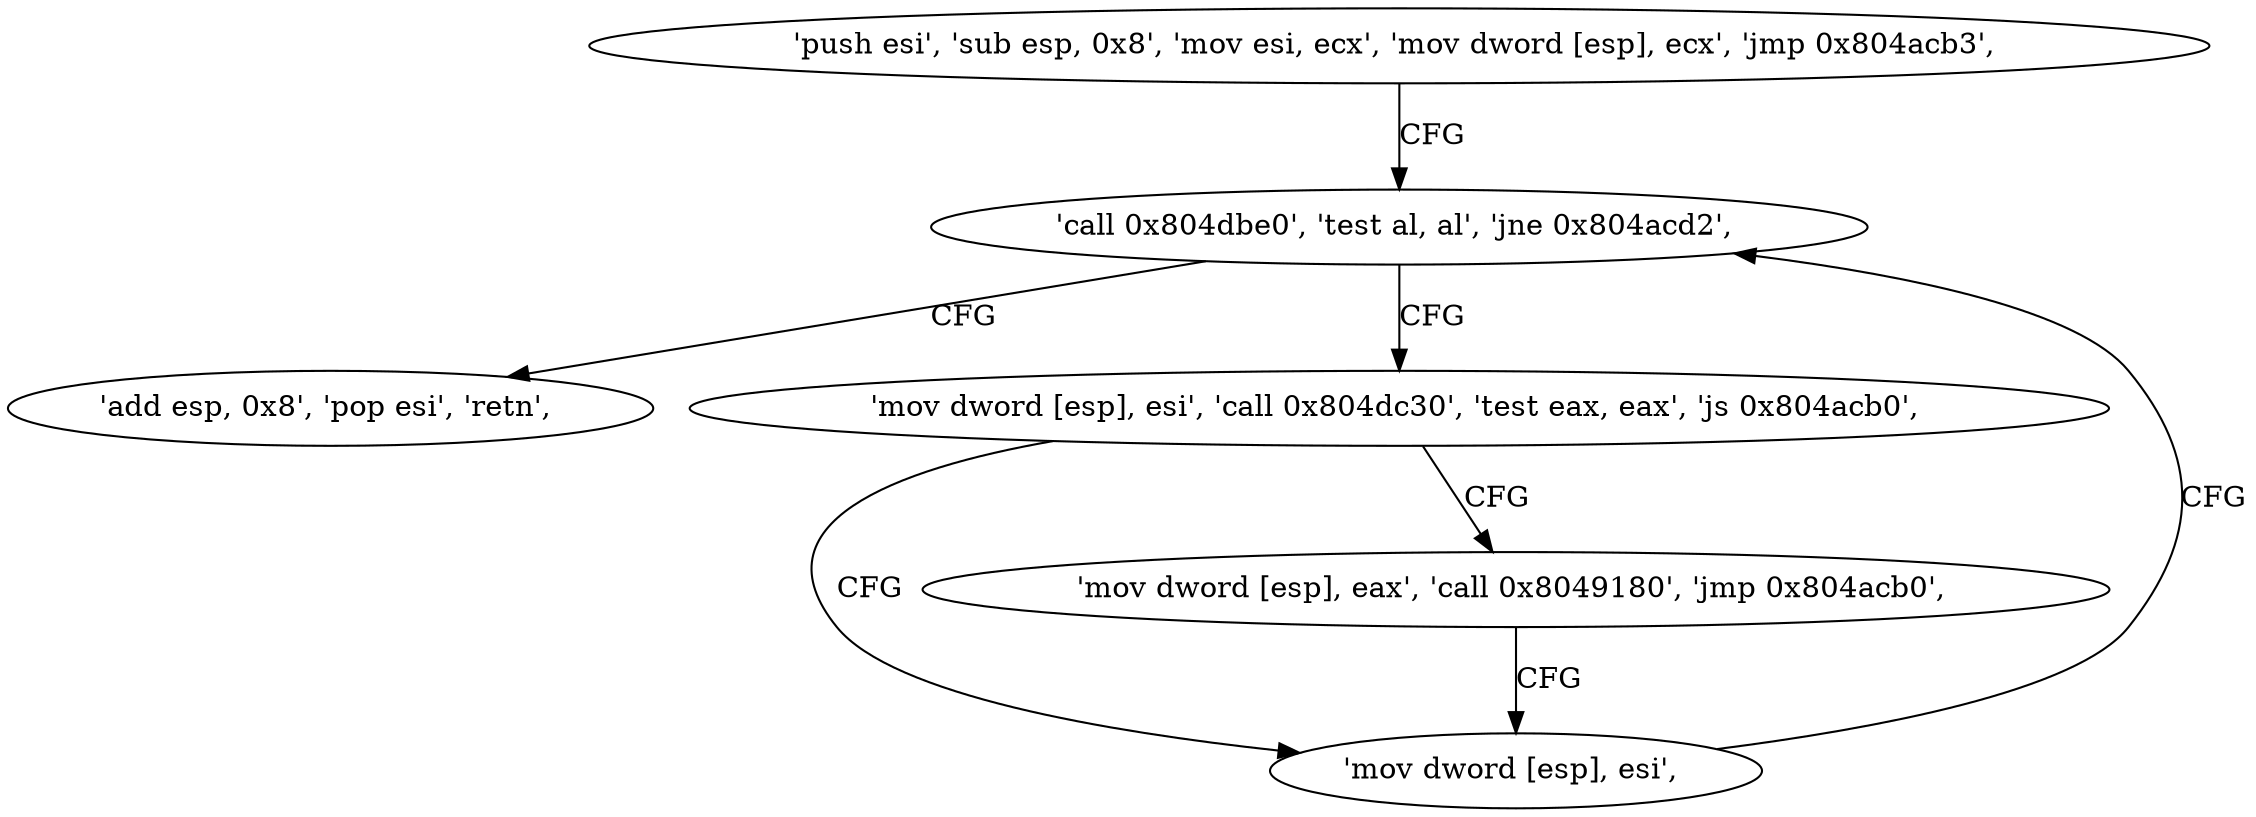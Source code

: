 digraph "func" {
"134524064" [label = "'push esi', 'sub esp, 0x8', 'mov esi, ecx', 'mov dword [esp], ecx', 'jmp 0x804acb3', " ]
"134524083" [label = "'call 0x804dbe0', 'test al, al', 'jne 0x804acd2', " ]
"134524114" [label = "'add esp, 0x8', 'pop esi', 'retn', " ]
"134524092" [label = "'mov dword [esp], esi', 'call 0x804dc30', 'test eax, eax', 'js 0x804acb0', " ]
"134524080" [label = "'mov dword [esp], esi', " ]
"134524104" [label = "'mov dword [esp], eax', 'call 0x8049180', 'jmp 0x804acb0', " ]
"134524064" -> "134524083" [ label = "CFG" ]
"134524083" -> "134524114" [ label = "CFG" ]
"134524083" -> "134524092" [ label = "CFG" ]
"134524092" -> "134524080" [ label = "CFG" ]
"134524092" -> "134524104" [ label = "CFG" ]
"134524080" -> "134524083" [ label = "CFG" ]
"134524104" -> "134524080" [ label = "CFG" ]
}
